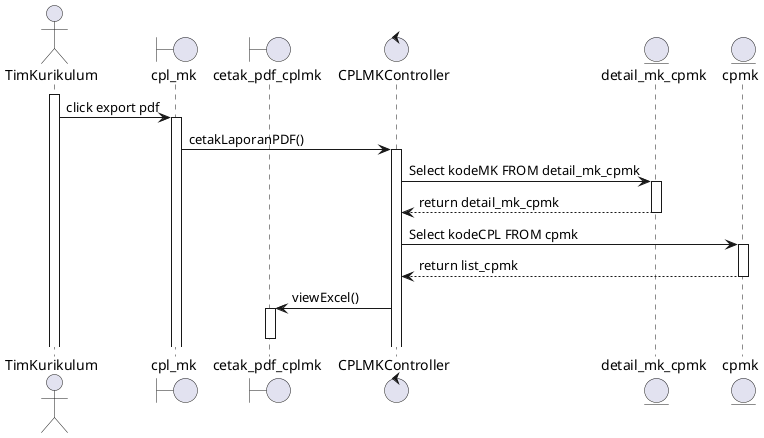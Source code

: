 @startuml View dan Export CPL-MK
actor TimKurikulum as Foo
boundary cpl_mk as Foo1
boundary cetak_pdf_cplmk as Foo2
control CPLMKController as Foo3
entity detail_mk_cpmk as Foo4
entity cpmk as Foo5

activate Foo
Foo -> Foo1 : click export pdf
activate Foo1
Foo1 -> Foo3 : cetakLaporanPDF()
activate Foo3
Foo3 -> Foo4 : Select kodeMK FROM detail_mk_cpmk
activate Foo4
Foo4 --> Foo3 : return detail_mk_cpmk
deactivate Foo4
Foo3 -> Foo5 : Select kodeCPL FROM cpmk
activate Foo5
Foo5 --> Foo3 : return list_cpmk
deactivate Foo5
Foo3 -> Foo2 : viewExcel()
activate Foo2
deactivate Foo2

@enduml